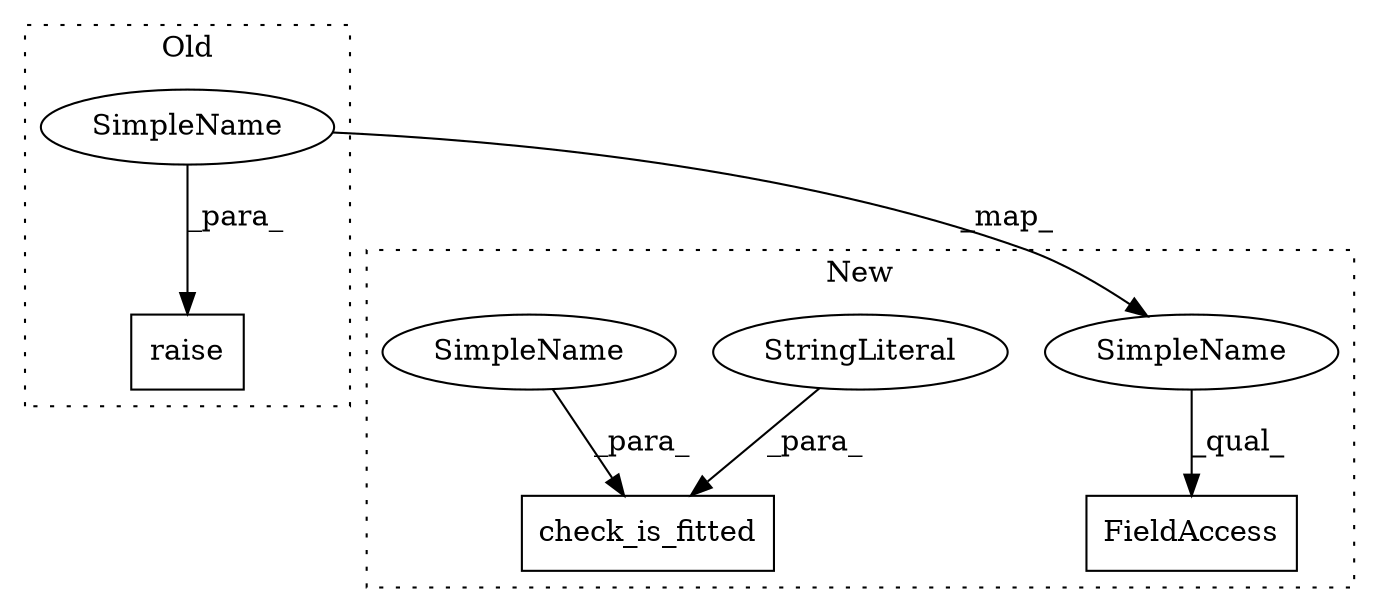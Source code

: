 digraph G {
subgraph cluster0 {
1 [label="raise" a="32" s="5274,5298" l="6,1" shape="box"];
5 [label="SimpleName" a="42" s="5294" l="4" shape="ellipse"];
label = "Old";
style="dotted";
}
subgraph cluster1 {
2 [label="check_is_fitted" a="32" s="5036,5073" l="16,1" shape="box"];
3 [label="FieldAccess" a="22" s="5134" l="19" shape="box"];
4 [label="StringLiteral" a="45" s="5057" l="16" shape="ellipse"];
6 [label="SimpleName" a="42" s="5134" l="4" shape="ellipse"];
7 [label="SimpleName" a="42" s="5052" l="4" shape="ellipse"];
label = "New";
style="dotted";
}
4 -> 2 [label="_para_"];
5 -> 1 [label="_para_"];
5 -> 6 [label="_map_"];
6 -> 3 [label="_qual_"];
7 -> 2 [label="_para_"];
}